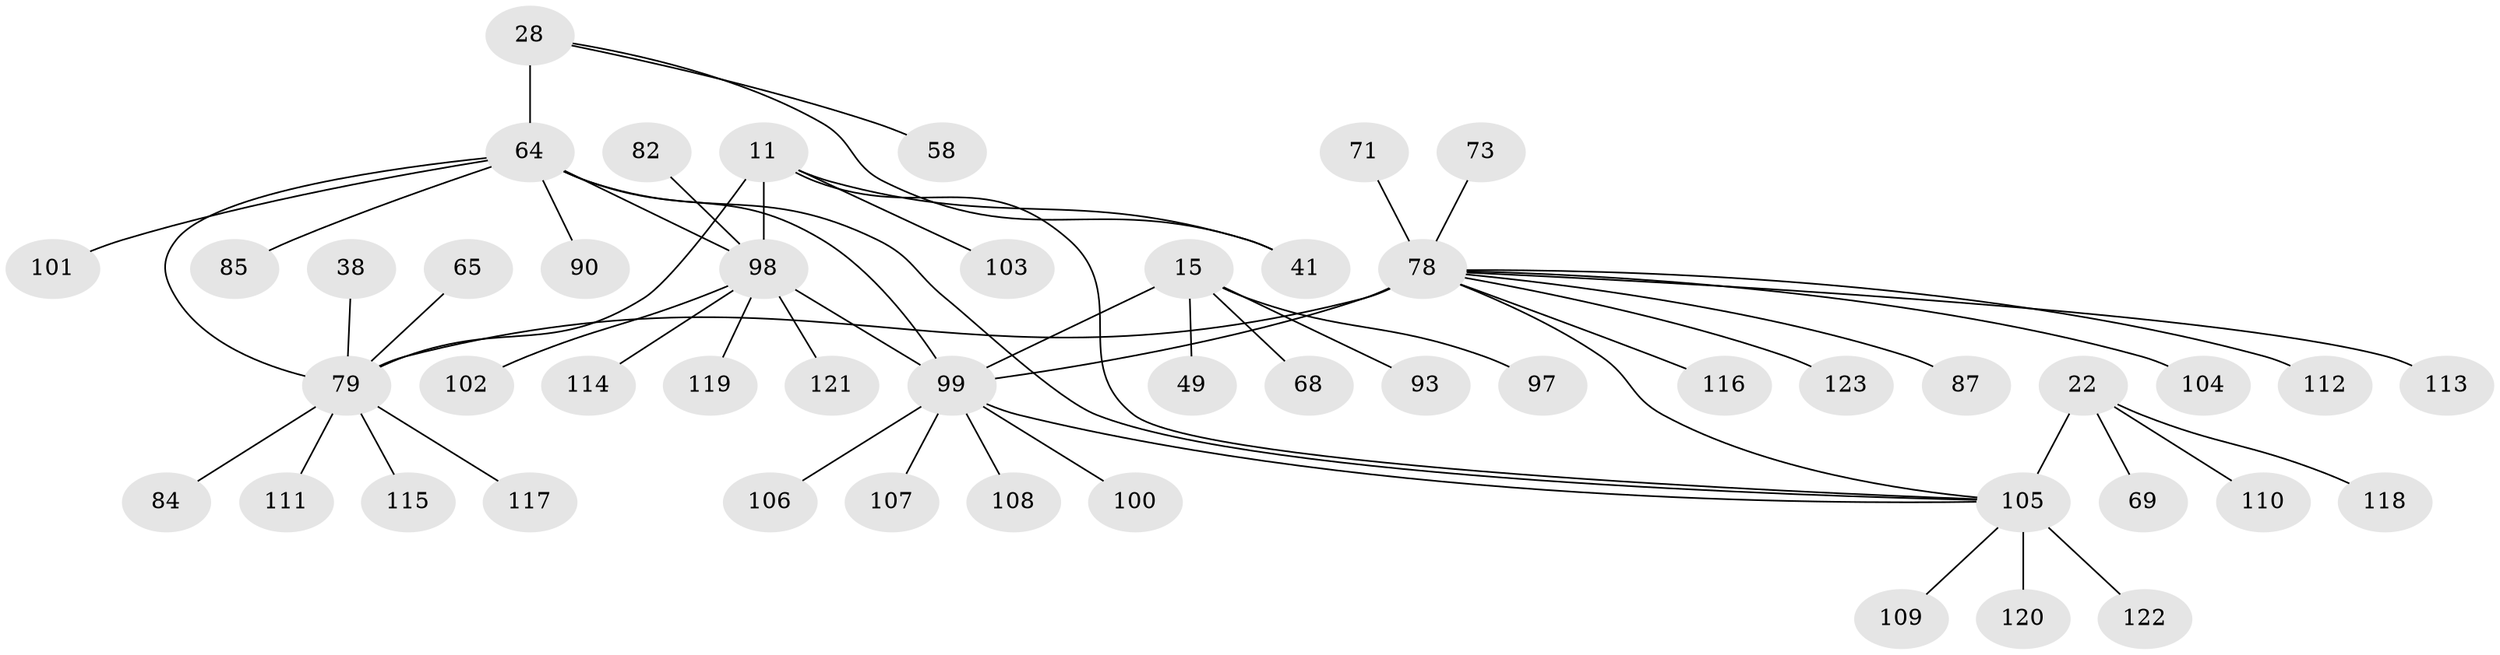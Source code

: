 // original degree distribution, {12: 0.008130081300813009, 9: 0.08943089430894309, 7: 0.04065040650406504, 8: 0.04878048780487805, 10: 0.024390243902439025, 6: 0.016260162601626018, 11: 0.008130081300813009, 5: 0.016260162601626018, 1: 0.5934959349593496, 2: 0.13821138211382114, 3: 0.016260162601626018}
// Generated by graph-tools (version 1.1) at 2025/57/03/04/25 21:57:41]
// undirected, 49 vertices, 55 edges
graph export_dot {
graph [start="1"]
  node [color=gray90,style=filled];
  11 [super="+10"];
  15 [super="+14"];
  22 [super="+21"];
  28 [super="+26"];
  38;
  41;
  49;
  58;
  64 [super="+30+33+40+45+47+48+54"];
  65;
  68;
  69;
  71;
  73;
  78 [super="+52+6+4+35+50"];
  79 [super="+60+5"];
  82;
  84;
  85;
  87;
  90;
  93 [super="+92"];
  97 [super="+53"];
  98 [super="+66+70+74+81"];
  99 [super="+95+77+80+86+88+91"];
  100;
  101 [super="+72"];
  102;
  103;
  104;
  105 [super="+96"];
  106;
  107;
  108;
  109;
  110;
  111;
  112 [super="+46+63"];
  113;
  114;
  115;
  116;
  117 [super="+56"];
  118;
  119;
  120;
  121;
  122;
  123;
  11 -- 103;
  11 -- 41;
  11 -- 79;
  11 -- 98 [weight=8];
  11 -- 105;
  15 -- 49;
  15 -- 68;
  15 -- 97;
  15 -- 93;
  15 -- 99 [weight=8];
  22 -- 118;
  22 -- 69;
  22 -- 110;
  22 -- 105 [weight=8];
  28 -- 58;
  28 -- 41;
  28 -- 64 [weight=8];
  38 -- 79;
  64 -- 99;
  64 -- 101;
  64 -- 79 [weight=2];
  64 -- 85;
  64 -- 90;
  64 -- 98;
  64 -- 105;
  65 -- 79;
  71 -- 78;
  73 -- 78;
  78 -- 79 [weight=10];
  78 -- 104;
  78 -- 112;
  78 -- 123;
  78 -- 113;
  78 -- 116;
  78 -- 87;
  78 -- 99 [weight=2];
  78 -- 105 [weight=2];
  79 -- 111;
  79 -- 115;
  79 -- 84;
  79 -- 117;
  82 -- 98;
  98 -- 99 [weight=2];
  98 -- 102;
  98 -- 114;
  98 -- 119;
  98 -- 121;
  99 -- 100;
  99 -- 106;
  99 -- 107;
  99 -- 108;
  99 -- 105;
  105 -- 109;
  105 -- 120;
  105 -- 122;
}
